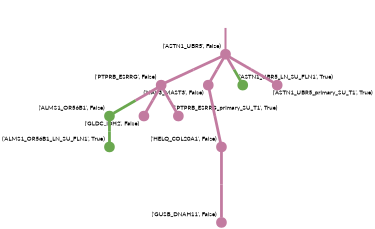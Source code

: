 strict digraph  {
graph[splines=false]; nodesep=0.7; rankdir=TB; ranksep=0.6; forcelabels=true; dpi=600; size=2.5;
0 [color="#c27ba0ff", fillcolor="#c27ba0ff", fixedsize=true, fontname=Lato, fontsize="12pt", height="0.25", label="", penwidth=3, shape=circle, style=filled, xlabel="('ASTN1_UBR5', False)"];
3 [color="#c27ba0ff", fillcolor="#c27ba0ff", fixedsize=true, fontname=Lato, fontsize="12pt", height="0.25", label="", penwidth=3, shape=circle, style=filled, xlabel="('PTPRB_ESRRG', False)"];
5 [color="#c27ba0ff", fillcolor="#c27ba0ff", fixedsize=true, fontname=Lato, fontsize="12pt", height="0.25", label="", penwidth=3, shape=circle, style=filled, xlabel="('NAV3_MAST3', False)"];
7 [color="#6aa84fff", fillcolor="#6aa84fff", fixedsize=true, fontname=Lato, fontsize="12pt", height="0.25", label="", penwidth=3, shape=circle, style=filled, xlabel="('ASTN1_UBR5_LN_SU_FLN1', True)"];
9 [color="#c27ba0ff", fillcolor="#c27ba0ff", fixedsize=true, fontname=Lato, fontsize="12pt", height="0.25", label="", penwidth=3, shape=circle, style=filled, xlabel="('ASTN1_UBR5_primary_SU_T1', True)"];
2 [color="#c27ba0ff", fillcolor="#c27ba0ff", fixedsize=true, fontname=Lato, fontsize="12pt", height="0.25", label="", penwidth=3, shape=circle, style=filled, xlabel="('HELQ_COL20A1', False)"];
1 [color="#c27ba0ff", fillcolor="#c27ba0ff", fixedsize=true, fontname=Lato, fontsize="12pt", height="0.25", label="", penwidth=3, shape=circle, style=filled, xlabel="('GUSB_DNAH11', False)"];
4 [color="#6aa84fff", fillcolor="#6aa84fff", fixedsize=true, fontname=Lato, fontsize="12pt", height="0.25", label="", penwidth=3, shape=circle, style=filled, xlabel="('ALMS1_OR56B1', False)"];
6 [color="#c27ba0ff", fillcolor="#c27ba0ff", fixedsize=true, fontname=Lato, fontsize="12pt", height="0.25", label="", penwidth=3, shape=circle, style=filled, xlabel="('GLDC_IDH2', False)"];
10 [color="#c27ba0ff", fillcolor="#c27ba0ff", fixedsize=true, fontname=Lato, fontsize="12pt", height="0.25", label="", penwidth=3, shape=circle, style=filled, xlabel="('PTPRB_ESRRG_primary_SU_T1', True)"];
8 [color="#6aa84fff", fillcolor="#6aa84fff", fixedsize=true, fontname=Lato, fontsize="12pt", height="0.25", label="", penwidth=3, shape=circle, style=filled, xlabel="('ALMS1_OR56B1_LN_SU_FLN1', True)"];
normal [label="", penwidth=3, style=invis, xlabel="('ASTN1_UBR5', False)"];
0 -> 3  [arrowsize=0, color="#c27ba0ff;0.5:#c27ba0ff", minlen="1.5185184478759766", penwidth="5.5", style=solid];
0 -> 5  [arrowsize=0, color="#c27ba0ff;0.5:#c27ba0ff", minlen="1.2469135522842407", penwidth="5.5", style=solid];
0 -> 7  [arrowsize=0, color="#c27ba0ff;0.5:#6aa84fff", minlen="1.0987653732299805", penwidth="5.5", style=solid];
0 -> 9  [arrowsize=0, color="#c27ba0ff;0.5:#c27ba0ff", minlen="1.0987653732299805", penwidth="5.5", style=solid];
3 -> 4  [arrowsize=0, color="#c27ba0ff;0.5:#6aa84fff", minlen="1.3456790447235107", penwidth="5.5", style=solid];
3 -> 6  [arrowsize=0, color="#c27ba0ff;0.5:#c27ba0ff", minlen="1.1975308656692505", penwidth="5.5", style=solid];
3 -> 10  [arrowsize=0, color="#c27ba0ff;0.5:#c27ba0ff", minlen="1.0987653732299805", penwidth="5.5", style=solid];
5 -> 2  [arrowsize=0, color="#c27ba0ff;0.5:#c27ba0ff", minlen="2.160493850708008", penwidth="5.5", style=solid];
2 -> 1  [arrowsize=0, color="#c27ba0ff;0.5:#c27ba0ff", minlen="3.0", penwidth="5.5", style=solid];
4 -> 8  [arrowsize=0, color="#6aa84fff;0.5:#6aa84fff", minlen="1.0987653732299805", penwidth="5.5", style=solid];
normal -> 0  [arrowsize=0, color="#c27ba0ff", label="", penwidth=4, style=solid];
}
